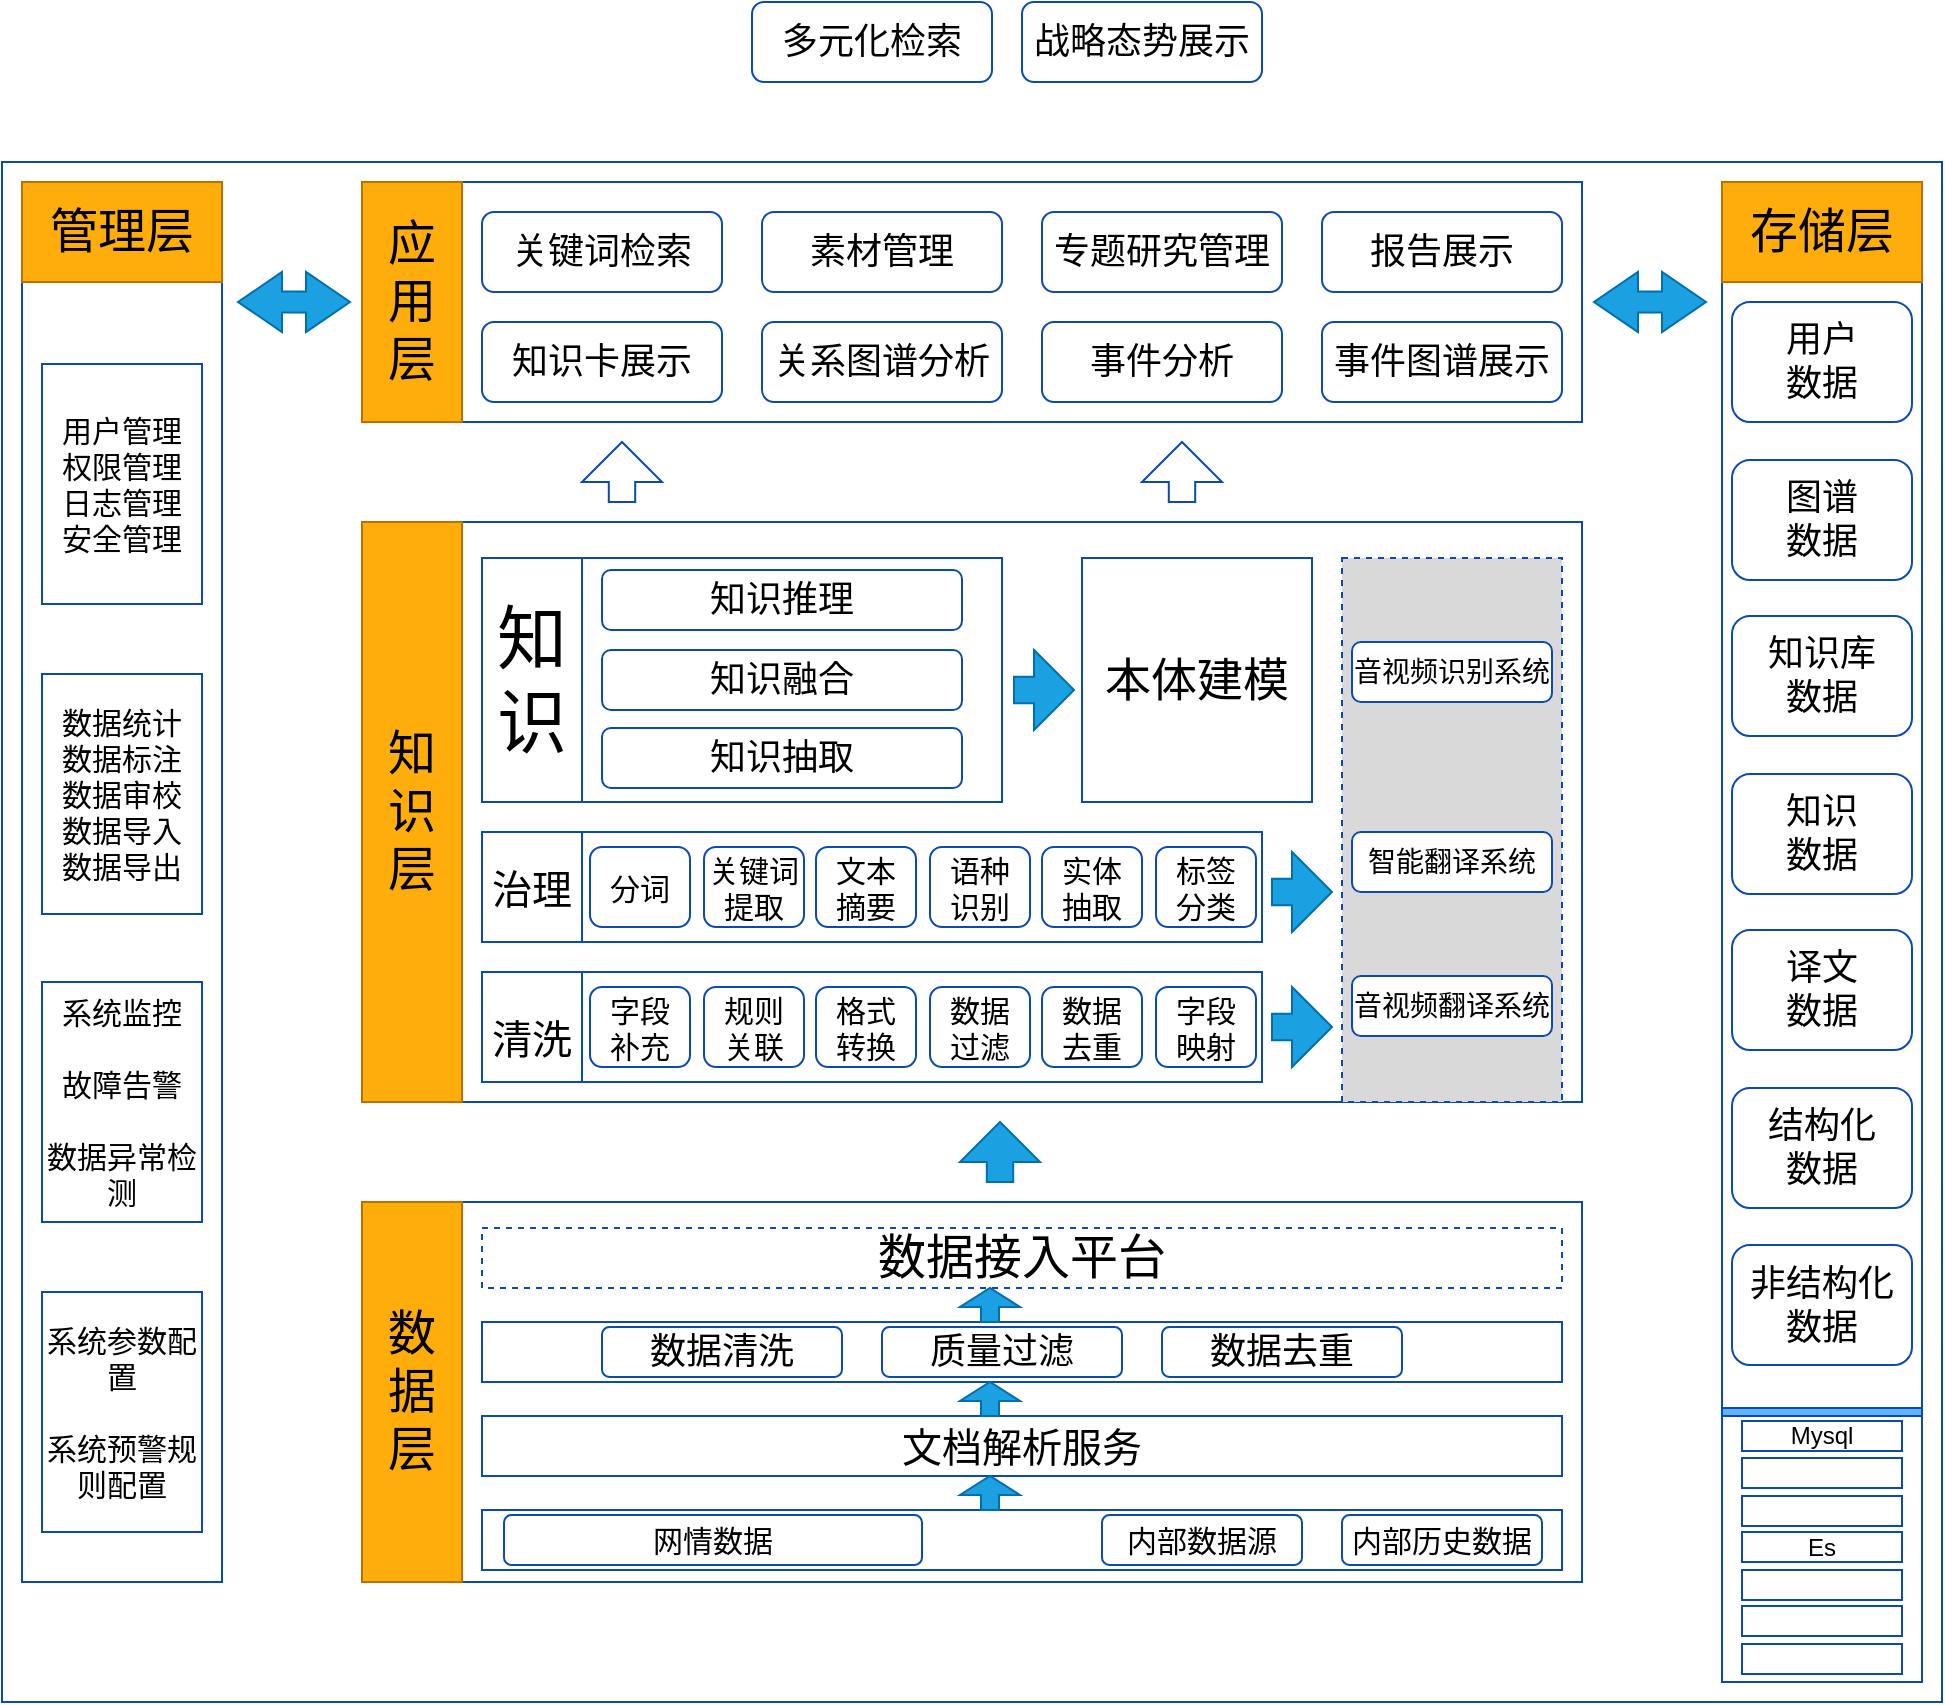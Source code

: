 <mxfile version="14.6.13" type="github">
  <diagram id="59IkXy3NZmnbMq02JvvX" name="第 1 页">
    <mxGraphModel dx="1977" dy="2337" grid="1" gridSize="10" guides="1" tooltips="1" connect="1" arrows="1" fold="1" page="1" pageScale="1" pageWidth="827" pageHeight="1169" math="0" shadow="0">
      <root>
        <mxCell id="0" />
        <mxCell id="1" parent="0" />
        <mxCell id="S4XekFKRvrGMx3-mcvS1-1" value="" style="rounded=0;whiteSpace=wrap;html=1;strokeColor=#0B49B5;" vertex="1" parent="1">
          <mxGeometry x="180" y="70" width="970" height="770" as="geometry" />
        </mxCell>
        <mxCell id="S4XekFKRvrGMx3-mcvS1-2" value="" style="rounded=0;whiteSpace=wrap;html=1;strokeColor=#0B49B5;" vertex="1" parent="1">
          <mxGeometry x="360" y="590" width="610" height="190" as="geometry" />
        </mxCell>
        <mxCell id="S4XekFKRvrGMx3-mcvS1-3" value="" style="rounded=0;whiteSpace=wrap;html=1;fontSize=24;strokeColor=#0B49B5;fillColor=#ffffff;" vertex="1" parent="1">
          <mxGeometry x="420" y="650" width="540" height="30" as="geometry" />
        </mxCell>
        <mxCell id="S4XekFKRvrGMx3-mcvS1-4" value="" style="rounded=0;whiteSpace=wrap;html=1;strokeColor=#0B49B5;" vertex="1" parent="1">
          <mxGeometry x="190" y="80" width="100" height="700" as="geometry" />
        </mxCell>
        <mxCell id="S4XekFKRvrGMx3-mcvS1-5" value="&lt;font style=&quot;font-size: 24px;&quot;&gt;管理层&lt;/font&gt;" style="rounded=0;whiteSpace=wrap;html=1;strokeColor=#BD7000;fontColor=#000000;fillColor=#FFAD0B;fontSize=24;" vertex="1" parent="1">
          <mxGeometry x="190" y="80" width="100" height="50" as="geometry" />
        </mxCell>
        <mxCell id="S4XekFKRvrGMx3-mcvS1-6" value="用户管理&lt;br style=&quot;font-size: 15px;&quot;&gt;权限管理&lt;br style=&quot;font-size: 15px;&quot;&gt;日志管理&lt;br style=&quot;font-size: 15px;&quot;&gt;安全管理" style="rounded=0;whiteSpace=wrap;html=1;strokeColor=#0B49B5;fontSize=15;" vertex="1" parent="1">
          <mxGeometry x="200" y="171" width="80" height="120" as="geometry" />
        </mxCell>
        <mxCell id="S4XekFKRvrGMx3-mcvS1-7" value="数据统计&lt;br style=&quot;font-size: 15px;&quot;&gt;数据标注&lt;br style=&quot;font-size: 15px;&quot;&gt;数据审校&lt;br style=&quot;font-size: 15px;&quot;&gt;数据导入&lt;br style=&quot;font-size: 15px;&quot;&gt;数据导出" style="rounded=0;whiteSpace=wrap;html=1;strokeColor=#0B49B5;fontSize=15;" vertex="1" parent="1">
          <mxGeometry x="200" y="326" width="80" height="120" as="geometry" />
        </mxCell>
        <mxCell id="S4XekFKRvrGMx3-mcvS1-8" value="系统监控&lt;br style=&quot;font-size: 15px;&quot;&gt;&lt;br style=&quot;font-size: 15px;&quot;&gt;故障告警&lt;br style=&quot;font-size: 15px;&quot;&gt;&lt;br style=&quot;font-size: 15px;&quot;&gt;数据异常检测" style="rounded=0;whiteSpace=wrap;html=1;strokeColor=#0B49B5;fontSize=15;" vertex="1" parent="1">
          <mxGeometry x="200" y="480" width="80" height="120" as="geometry" />
        </mxCell>
        <mxCell id="S4XekFKRvrGMx3-mcvS1-9" value="系统参数配置&lt;br style=&quot;font-size: 15px;&quot;&gt;&lt;br style=&quot;font-size: 15px;&quot;&gt;系统预警规则配置" style="rounded=0;whiteSpace=wrap;html=1;strokeColor=#0B49B5;fontSize=15;" vertex="1" parent="1">
          <mxGeometry x="200" y="635" width="80" height="120" as="geometry" />
        </mxCell>
        <mxCell id="S4XekFKRvrGMx3-mcvS1-10" value="" style="rounded=0;whiteSpace=wrap;html=1;strokeColor=#0B49B5;" vertex="1" parent="1">
          <mxGeometry x="360" y="80" width="610" height="120" as="geometry" />
        </mxCell>
        <mxCell id="S4XekFKRvrGMx3-mcvS1-11" value="" style="rounded=0;whiteSpace=wrap;html=1;strokeColor=#0B49B5;" vertex="1" parent="1">
          <mxGeometry x="1040" y="80" width="100" height="750" as="geometry" />
        </mxCell>
        <mxCell id="S4XekFKRvrGMx3-mcvS1-12" value="&lt;font style=&quot;font-size: 24px&quot;&gt;存储层&lt;/font&gt;" style="rounded=0;whiteSpace=wrap;html=1;strokeColor=#BD7000;fontColor=#000000;fillColor=#FFAD0B;fontSize=24;" vertex="1" parent="1">
          <mxGeometry x="1040" y="80" width="100" height="50" as="geometry" />
        </mxCell>
        <mxCell id="S4XekFKRvrGMx3-mcvS1-13" value="" style="html=1;shadow=0;dashed=0;align=center;verticalAlign=middle;shape=mxgraph.arrows2.twoWayArrow;dy=0.65;dx=22;fontSize=24;strokeColor=#006EAF;fillColor=#1ba1e2;fontColor=#ffffff;" vertex="1" parent="1">
          <mxGeometry x="298" y="125" width="56" height="30" as="geometry" />
        </mxCell>
        <mxCell id="S4XekFKRvrGMx3-mcvS1-14" value="&lt;font style=&quot;font-size: 24px&quot;&gt;应&lt;br&gt;用&lt;br&gt;层&lt;/font&gt;" style="rounded=0;whiteSpace=wrap;html=1;strokeColor=#BD7000;fontColor=#000000;fillColor=#FFAD0B;fontSize=24;" vertex="1" parent="1">
          <mxGeometry x="360" y="80" width="50" height="120" as="geometry" />
        </mxCell>
        <mxCell id="S4XekFKRvrGMx3-mcvS1-15" value="" style="html=1;shadow=0;dashed=0;align=center;verticalAlign=middle;shape=mxgraph.arrows2.twoWayArrow;dy=0.65;dx=22;fontSize=24;strokeColor=#006EAF;fillColor=#1ba1e2;fontColor=#ffffff;" vertex="1" parent="1">
          <mxGeometry x="976" y="125" width="56" height="30" as="geometry" />
        </mxCell>
        <mxCell id="S4XekFKRvrGMx3-mcvS1-16" value="用户&lt;br style=&quot;font-size: 18px;&quot;&gt;数据" style="rounded=1;whiteSpace=wrap;html=1;fontSize=18;strokeColor=#0B49B5;fillColor=#FFFFFF;" vertex="1" parent="1">
          <mxGeometry x="1045" y="140" width="90" height="60" as="geometry" />
        </mxCell>
        <mxCell id="S4XekFKRvrGMx3-mcvS1-17" value="图谱&lt;br style=&quot;font-size: 18px&quot;&gt;数据" style="rounded=1;whiteSpace=wrap;html=1;fontSize=18;strokeColor=#0B49B5;fillColor=#FFFFFF;" vertex="1" parent="1">
          <mxGeometry x="1045" y="219" width="90" height="60" as="geometry" />
        </mxCell>
        <mxCell id="S4XekFKRvrGMx3-mcvS1-18" value="知识库&lt;br style=&quot;font-size: 18px&quot;&gt;数据" style="rounded=1;whiteSpace=wrap;html=1;fontSize=18;strokeColor=#0B49B5;fillColor=#FFFFFF;" vertex="1" parent="1">
          <mxGeometry x="1045" y="297" width="90" height="60" as="geometry" />
        </mxCell>
        <mxCell id="S4XekFKRvrGMx3-mcvS1-19" value="知识&lt;br style=&quot;font-size: 18px&quot;&gt;数据" style="rounded=1;whiteSpace=wrap;html=1;fontSize=18;strokeColor=#0B49B5;fillColor=#FFFFFF;" vertex="1" parent="1">
          <mxGeometry x="1045" y="376" width="90" height="60" as="geometry" />
        </mxCell>
        <mxCell id="S4XekFKRvrGMx3-mcvS1-20" value="译文&lt;br style=&quot;font-size: 18px&quot;&gt;数据" style="rounded=1;whiteSpace=wrap;html=1;fontSize=18;strokeColor=#0B49B5;fillColor=#FFFFFF;" vertex="1" parent="1">
          <mxGeometry x="1045" y="454" width="90" height="60" as="geometry" />
        </mxCell>
        <mxCell id="S4XekFKRvrGMx3-mcvS1-21" value="结构化&lt;br style=&quot;font-size: 18px&quot;&gt;数据" style="rounded=1;whiteSpace=wrap;html=1;fontSize=18;strokeColor=#0B49B5;fillColor=#FFFFFF;" vertex="1" parent="1">
          <mxGeometry x="1045" y="533" width="90" height="60" as="geometry" />
        </mxCell>
        <mxCell id="S4XekFKRvrGMx3-mcvS1-22" value="非结构化&lt;br style=&quot;font-size: 18px&quot;&gt;数据" style="rounded=1;whiteSpace=wrap;html=1;fontSize=18;strokeColor=#0B49B5;fillColor=#FFFFFF;" vertex="1" parent="1">
          <mxGeometry x="1045" y="611.5" width="90" height="60" as="geometry" />
        </mxCell>
        <mxCell id="S4XekFKRvrGMx3-mcvS1-23" value="关键词检索" style="rounded=1;whiteSpace=wrap;html=1;fontSize=18;strokeColor=#0B49B5;fillColor=#FFFFFF;" vertex="1" parent="1">
          <mxGeometry x="420" y="95" width="120" height="40" as="geometry" />
        </mxCell>
        <mxCell id="S4XekFKRvrGMx3-mcvS1-24" value="素材管理" style="rounded=1;whiteSpace=wrap;html=1;fontSize=18;strokeColor=#0B49B5;fillColor=#FFFFFF;" vertex="1" parent="1">
          <mxGeometry x="560" y="95" width="120" height="40" as="geometry" />
        </mxCell>
        <mxCell id="S4XekFKRvrGMx3-mcvS1-25" value="专题研究管理" style="rounded=1;whiteSpace=wrap;html=1;fontSize=18;strokeColor=#0B49B5;fillColor=#FFFFFF;" vertex="1" parent="1">
          <mxGeometry x="700" y="95" width="120" height="40" as="geometry" />
        </mxCell>
        <mxCell id="S4XekFKRvrGMx3-mcvS1-26" value="报告展示" style="rounded=1;whiteSpace=wrap;html=1;fontSize=18;strokeColor=#0B49B5;fillColor=#FFFFFF;" vertex="1" parent="1">
          <mxGeometry x="840" y="95" width="120" height="40" as="geometry" />
        </mxCell>
        <mxCell id="S4XekFKRvrGMx3-mcvS1-27" value="事件图谱展示" style="rounded=1;whiteSpace=wrap;html=1;fontSize=18;strokeColor=#0B49B5;fillColor=#FFFFFF;" vertex="1" parent="1">
          <mxGeometry x="840" y="150" width="120" height="40" as="geometry" />
        </mxCell>
        <mxCell id="S4XekFKRvrGMx3-mcvS1-28" value="事件分析" style="rounded=1;whiteSpace=wrap;html=1;fontSize=18;strokeColor=#0B49B5;fillColor=#FFFFFF;" vertex="1" parent="1">
          <mxGeometry x="700" y="150" width="120" height="40" as="geometry" />
        </mxCell>
        <mxCell id="S4XekFKRvrGMx3-mcvS1-29" value="关系图谱分析" style="rounded=1;whiteSpace=wrap;html=1;fontSize=18;strokeColor=#0B49B5;fillColor=#FFFFFF;" vertex="1" parent="1">
          <mxGeometry x="560" y="150" width="120" height="40" as="geometry" />
        </mxCell>
        <mxCell id="S4XekFKRvrGMx3-mcvS1-30" value="知识卡展示" style="rounded=1;whiteSpace=wrap;html=1;fontSize=18;strokeColor=#0B49B5;fillColor=#FFFFFF;" vertex="1" parent="1">
          <mxGeometry x="420" y="150" width="120" height="40" as="geometry" />
        </mxCell>
        <mxCell id="S4XekFKRvrGMx3-mcvS1-31" value="" style="rounded=0;whiteSpace=wrap;html=1;strokeColor=#0B49B5;" vertex="1" parent="1">
          <mxGeometry x="360" y="250" width="610" height="290" as="geometry" />
        </mxCell>
        <mxCell id="S4XekFKRvrGMx3-mcvS1-32" value="知&lt;br&gt;识&lt;br&gt;层" style="rounded=0;whiteSpace=wrap;html=1;strokeColor=#BD7000;fontColor=#000000;fillColor=#FFAD0B;fontSize=24;" vertex="1" parent="1">
          <mxGeometry x="360" y="250" width="50" height="290" as="geometry" />
        </mxCell>
        <mxCell id="S4XekFKRvrGMx3-mcvS1-33" value="" style="html=1;shadow=0;dashed=0;align=center;verticalAlign=middle;shape=mxgraph.arrows2.arrow;dy=0.67;dx=20;notch=0;fontSize=18;strokeColor=#0B49B5;fillColor=#FFFFFF;direction=north;" vertex="1" parent="1">
          <mxGeometry x="470" y="210" width="40" height="30" as="geometry" />
        </mxCell>
        <mxCell id="S4XekFKRvrGMx3-mcvS1-34" value="" style="html=1;shadow=0;dashed=0;align=center;verticalAlign=middle;shape=mxgraph.arrows2.arrow;dy=0.67;dx=20;notch=0;fontSize=18;strokeColor=#0B49B5;fillColor=#FFFFFF;direction=north;" vertex="1" parent="1">
          <mxGeometry x="750" y="210" width="40" height="30" as="geometry" />
        </mxCell>
        <mxCell id="S4XekFKRvrGMx3-mcvS1-35" value="" style="rounded=0;whiteSpace=wrap;html=1;strokeColor=#0B49B5;" vertex="1" parent="1">
          <mxGeometry x="420" y="268" width="260" height="122" as="geometry" />
        </mxCell>
        <mxCell id="S4XekFKRvrGMx3-mcvS1-36" value="本体建模" style="rounded=0;whiteSpace=wrap;html=1;strokeColor=#0B49B5;fontSize=23;labelBorderColor=none;" vertex="1" parent="1">
          <mxGeometry x="720" y="268" width="115" height="122" as="geometry" />
        </mxCell>
        <mxCell id="S4XekFKRvrGMx3-mcvS1-37" value="" style="rounded=0;whiteSpace=wrap;html=1;strokeColor=#0B49B5;dashed=1;fillColor=#D9D9D9;" vertex="1" parent="1">
          <mxGeometry x="850" y="268" width="110" height="272" as="geometry" />
        </mxCell>
        <mxCell id="S4XekFKRvrGMx3-mcvS1-38" value="知识" style="rounded=0;whiteSpace=wrap;html=1;strokeColor=#0B49B5;fontSize=35;" vertex="1" parent="1">
          <mxGeometry x="420" y="268" width="50" height="122" as="geometry" />
        </mxCell>
        <mxCell id="S4XekFKRvrGMx3-mcvS1-39" value="知识推理" style="rounded=1;whiteSpace=wrap;html=1;fontSize=18;strokeColor=#0B49B5;fillColor=#FFFFFF;" vertex="1" parent="1">
          <mxGeometry x="480" y="274" width="180" height="30" as="geometry" />
        </mxCell>
        <mxCell id="S4XekFKRvrGMx3-mcvS1-40" value="知识融合" style="rounded=1;whiteSpace=wrap;html=1;fontSize=18;strokeColor=#0B49B5;fillColor=#FFFFFF;" vertex="1" parent="1">
          <mxGeometry x="480" y="314" width="180" height="30" as="geometry" />
        </mxCell>
        <mxCell id="S4XekFKRvrGMx3-mcvS1-41" value="知识抽取" style="rounded=1;whiteSpace=wrap;html=1;fontSize=18;strokeColor=#0B49B5;fillColor=#FFFFFF;" vertex="1" parent="1">
          <mxGeometry x="480" y="353" width="180" height="30" as="geometry" />
        </mxCell>
        <mxCell id="S4XekFKRvrGMx3-mcvS1-42" value="" style="html=1;shadow=0;dashed=0;align=center;verticalAlign=middle;shape=mxgraph.arrows2.arrow;dy=0.67;dx=20;notch=0;fontSize=35;strokeColor=#006EAF;fillColor=#1ba1e2;fontColor=#ffffff;" vertex="1" parent="1">
          <mxGeometry x="686" y="314" width="30" height="40" as="geometry" />
        </mxCell>
        <mxCell id="S4XekFKRvrGMx3-mcvS1-43" value="&lt;font style=&quot;font-size: 14px;&quot;&gt;音视频识别系统&lt;/font&gt;" style="rounded=1;whiteSpace=wrap;html=1;fontSize=14;strokeColor=#0B49B5;fillColor=#FFFFFF;" vertex="1" parent="1">
          <mxGeometry x="855" y="310" width="100" height="30" as="geometry" />
        </mxCell>
        <mxCell id="S4XekFKRvrGMx3-mcvS1-44" value="智能翻译系统" style="rounded=1;whiteSpace=wrap;html=1;fontSize=14;strokeColor=#0B49B5;fillColor=#FFFFFF;" vertex="1" parent="1">
          <mxGeometry x="855" y="405" width="100" height="30" as="geometry" />
        </mxCell>
        <mxCell id="S4XekFKRvrGMx3-mcvS1-45" value="音视频翻译系统" style="rounded=1;whiteSpace=wrap;html=1;fontSize=14;strokeColor=#0B49B5;fillColor=#FFFFFF;" vertex="1" parent="1">
          <mxGeometry x="855" y="477" width="100" height="30" as="geometry" />
        </mxCell>
        <mxCell id="S4XekFKRvrGMx3-mcvS1-46" value="" style="rounded=0;whiteSpace=wrap;html=1;strokeColor=#0B49B5;" vertex="1" parent="1">
          <mxGeometry x="420" y="405" width="390" height="55" as="geometry" />
        </mxCell>
        <mxCell id="S4XekFKRvrGMx3-mcvS1-47" value="治理" style="rounded=0;whiteSpace=wrap;html=1;strokeColor=#0B49B5;fontSize=20;" vertex="1" parent="1">
          <mxGeometry x="420" y="405" width="50" height="55" as="geometry" />
        </mxCell>
        <mxCell id="S4XekFKRvrGMx3-mcvS1-48" value="" style="rounded=0;whiteSpace=wrap;html=1;strokeColor=#0B49B5;" vertex="1" parent="1">
          <mxGeometry x="420" y="475" width="390" height="55" as="geometry" />
        </mxCell>
        <mxCell id="S4XekFKRvrGMx3-mcvS1-49" value="&lt;font style=&quot;font-size: 20px&quot;&gt;清洗&lt;/font&gt;" style="rounded=0;whiteSpace=wrap;html=1;strokeColor=#0B49B5;fontSize=35;" vertex="1" parent="1">
          <mxGeometry x="420" y="475" width="50" height="55" as="geometry" />
        </mxCell>
        <mxCell id="S4XekFKRvrGMx3-mcvS1-50" value="" style="html=1;shadow=0;dashed=0;align=center;verticalAlign=middle;shape=mxgraph.arrows2.arrow;dy=0.67;dx=20;notch=0;fontSize=35;strokeColor=#006EAF;fillColor=#1ba1e2;fontColor=#ffffff;" vertex="1" parent="1">
          <mxGeometry x="815" y="415" width="30" height="40" as="geometry" />
        </mxCell>
        <mxCell id="S4XekFKRvrGMx3-mcvS1-51" value="" style="html=1;shadow=0;dashed=0;align=center;verticalAlign=middle;shape=mxgraph.arrows2.arrow;dy=0.67;dx=20;notch=0;fontSize=35;strokeColor=#006EAF;fillColor=#1ba1e2;fontColor=#ffffff;" vertex="1" parent="1">
          <mxGeometry x="815" y="482.5" width="30" height="40" as="geometry" />
        </mxCell>
        <mxCell id="S4XekFKRvrGMx3-mcvS1-52" value="分词" style="rounded=1;whiteSpace=wrap;html=1;fontSize=15;strokeColor=#0B49B5;fillColor=#FFFFFF;" vertex="1" parent="1">
          <mxGeometry x="474" y="412.5" width="50" height="40" as="geometry" />
        </mxCell>
        <mxCell id="S4XekFKRvrGMx3-mcvS1-53" value="关键词提取" style="rounded=1;whiteSpace=wrap;html=1;fontSize=15;strokeColor=#0B49B5;fillColor=#FFFFFF;" vertex="1" parent="1">
          <mxGeometry x="531" y="412.5" width="50" height="40" as="geometry" />
        </mxCell>
        <mxCell id="S4XekFKRvrGMx3-mcvS1-54" value="文本&lt;br&gt;摘要" style="rounded=1;whiteSpace=wrap;html=1;fontSize=15;strokeColor=#0B49B5;fillColor=#FFFFFF;" vertex="1" parent="1">
          <mxGeometry x="587" y="412.5" width="50" height="40" as="geometry" />
        </mxCell>
        <mxCell id="S4XekFKRvrGMx3-mcvS1-55" value="语种&lt;br&gt;识别" style="rounded=1;whiteSpace=wrap;html=1;fontSize=15;strokeColor=#0B49B5;fillColor=#FFFFFF;" vertex="1" parent="1">
          <mxGeometry x="644" y="412.5" width="50" height="40" as="geometry" />
        </mxCell>
        <mxCell id="S4XekFKRvrGMx3-mcvS1-56" value="实体&lt;br&gt;抽取" style="rounded=1;whiteSpace=wrap;html=1;fontSize=15;strokeColor=#0B49B5;fillColor=#FFFFFF;" vertex="1" parent="1">
          <mxGeometry x="700" y="412.5" width="50" height="40" as="geometry" />
        </mxCell>
        <mxCell id="S4XekFKRvrGMx3-mcvS1-57" value="标签&lt;br&gt;分类" style="rounded=1;whiteSpace=wrap;html=1;fontSize=15;strokeColor=#0B49B5;fillColor=#FFFFFF;labelBorderColor=none;" vertex="1" parent="1">
          <mxGeometry x="757" y="412.5" width="50" height="40" as="geometry" />
        </mxCell>
        <mxCell id="S4XekFKRvrGMx3-mcvS1-58" value="字段&lt;br&gt;映射" style="rounded=1;whiteSpace=wrap;html=1;fontSize=15;strokeColor=#0B49B5;fillColor=#FFFFFF;" vertex="1" parent="1">
          <mxGeometry x="757" y="482.5" width="50" height="40" as="geometry" />
        </mxCell>
        <mxCell id="S4XekFKRvrGMx3-mcvS1-59" value="数据&lt;br&gt;去重" style="rounded=1;whiteSpace=wrap;html=1;fontSize=15;strokeColor=#0B49B5;fillColor=#FFFFFF;" vertex="1" parent="1">
          <mxGeometry x="700" y="482.5" width="50" height="40" as="geometry" />
        </mxCell>
        <mxCell id="S4XekFKRvrGMx3-mcvS1-60" value="数据&lt;br&gt;过滤" style="rounded=1;whiteSpace=wrap;html=1;fontSize=15;strokeColor=#0B49B5;fillColor=#FFFFFF;" vertex="1" parent="1">
          <mxGeometry x="644" y="482.5" width="50" height="40" as="geometry" />
        </mxCell>
        <mxCell id="S4XekFKRvrGMx3-mcvS1-61" value="格式&lt;br&gt;转换" style="rounded=1;whiteSpace=wrap;html=1;fontSize=15;strokeColor=#0B49B5;fillColor=#FFFFFF;" vertex="1" parent="1">
          <mxGeometry x="587" y="482.5" width="50" height="40" as="geometry" />
        </mxCell>
        <mxCell id="S4XekFKRvrGMx3-mcvS1-62" value="规则&lt;br&gt;关联" style="rounded=1;whiteSpace=wrap;html=1;fontSize=15;strokeColor=#0B49B5;fillColor=#FFFFFF;" vertex="1" parent="1">
          <mxGeometry x="531" y="482.5" width="50" height="40" as="geometry" />
        </mxCell>
        <mxCell id="S4XekFKRvrGMx3-mcvS1-63" value="字段&lt;br&gt;补充" style="rounded=1;whiteSpace=wrap;html=1;fontSize=15;strokeColor=#0B49B5;fillColor=#FFFFFF;" vertex="1" parent="1">
          <mxGeometry x="474" y="482.5" width="50" height="40" as="geometry" />
        </mxCell>
        <mxCell id="S4XekFKRvrGMx3-mcvS1-64" value="数&lt;br&gt;据&lt;br&gt;层" style="rounded=0;whiteSpace=wrap;html=1;strokeColor=#BD7000;fontColor=#000000;fillColor=#FFAD0B;fontSize=24;" vertex="1" parent="1">
          <mxGeometry x="360" y="590" width="50" height="190" as="geometry" />
        </mxCell>
        <mxCell id="S4XekFKRvrGMx3-mcvS1-65" value="数据接入平台" style="rounded=0;whiteSpace=wrap;html=1;fontSize=24;strokeColor=#0B49B5;fillColor=#ffffff;dashed=1;" vertex="1" parent="1">
          <mxGeometry x="420" y="603" width="540" height="30" as="geometry" />
        </mxCell>
        <mxCell id="S4XekFKRvrGMx3-mcvS1-66" value="数据去重" style="rounded=1;whiteSpace=wrap;html=1;fontSize=18;strokeColor=#0B49B5;fillColor=#FFFFFF;" vertex="1" parent="1">
          <mxGeometry x="760" y="652.5" width="120" height="25" as="geometry" />
        </mxCell>
        <mxCell id="S4XekFKRvrGMx3-mcvS1-67" value="质量过滤" style="rounded=1;whiteSpace=wrap;html=1;fontSize=18;strokeColor=#0B49B5;fillColor=#FFFFFF;" vertex="1" parent="1">
          <mxGeometry x="620" y="652.5" width="120" height="25" as="geometry" />
        </mxCell>
        <mxCell id="S4XekFKRvrGMx3-mcvS1-68" value="数据清洗" style="rounded=1;whiteSpace=wrap;html=1;fontSize=18;strokeColor=#0B49B5;fillColor=#FFFFFF;" vertex="1" parent="1">
          <mxGeometry x="480" y="652.5" width="120" height="25" as="geometry" />
        </mxCell>
        <mxCell id="S4XekFKRvrGMx3-mcvS1-69" value="" style="html=1;shadow=0;dashed=0;align=center;verticalAlign=middle;shape=mxgraph.arrows2.arrow;dy=0.67;dx=20;notch=0;fontSize=35;strokeColor=#006EAF;fillColor=#1ba1e2;fontColor=#ffffff;direction=north;" vertex="1" parent="1">
          <mxGeometry x="659" y="550" width="40" height="30" as="geometry" />
        </mxCell>
        <mxCell id="S4XekFKRvrGMx3-mcvS1-70" value="" style="html=1;shadow=0;dashed=0;align=center;verticalAlign=middle;shape=mxgraph.arrows2.arrow;dy=0.7;dx=9.49;notch=0;fontSize=35;strokeColor=#006EAF;fillColor=#1ba1e2;fontColor=#ffffff;direction=north;" vertex="1" parent="1">
          <mxGeometry x="659" y="633" width="30" height="17" as="geometry" />
        </mxCell>
        <mxCell id="S4XekFKRvrGMx3-mcvS1-71" value="文档解析服务" style="rounded=0;whiteSpace=wrap;html=1;fontSize=20;strokeColor=#0B49B5;fillColor=#ffffff;" vertex="1" parent="1">
          <mxGeometry x="420" y="697" width="540" height="30" as="geometry" />
        </mxCell>
        <mxCell id="S4XekFKRvrGMx3-mcvS1-72" value="" style="html=1;shadow=0;dashed=0;align=center;verticalAlign=middle;shape=mxgraph.arrows2.arrow;dy=0.7;dx=9.49;notch=0;fontSize=35;strokeColor=#006EAF;fillColor=#1ba1e2;fontColor=#ffffff;direction=north;" vertex="1" parent="1">
          <mxGeometry x="659" y="680" width="30" height="17" as="geometry" />
        </mxCell>
        <mxCell id="S4XekFKRvrGMx3-mcvS1-73" value="" style="rounded=0;whiteSpace=wrap;html=1;fontSize=24;strokeColor=#0B49B5;fillColor=#ffffff;" vertex="1" parent="1">
          <mxGeometry x="420" y="744" width="540" height="30" as="geometry" />
        </mxCell>
        <mxCell id="S4XekFKRvrGMx3-mcvS1-74" value="内部历史数据" style="rounded=1;whiteSpace=wrap;html=1;fontSize=15;strokeColor=#0B49B5;fillColor=#FFFFFF;" vertex="1" parent="1">
          <mxGeometry x="850" y="746.5" width="100" height="25" as="geometry" />
        </mxCell>
        <mxCell id="S4XekFKRvrGMx3-mcvS1-75" value="内部数据源" style="rounded=1;whiteSpace=wrap;html=1;fontSize=15;strokeColor=#0B49B5;fillColor=#FFFFFF;" vertex="1" parent="1">
          <mxGeometry x="730" y="746.5" width="100" height="25" as="geometry" />
        </mxCell>
        <mxCell id="S4XekFKRvrGMx3-mcvS1-76" value="网情数据" style="rounded=1;whiteSpace=wrap;html=1;fontSize=15;strokeColor=#0B49B5;fillColor=#FFFFFF;" vertex="1" parent="1">
          <mxGeometry x="431" y="746.5" width="209" height="25" as="geometry" />
        </mxCell>
        <mxCell id="S4XekFKRvrGMx3-mcvS1-77" value="" style="html=1;shadow=0;dashed=0;align=center;verticalAlign=middle;shape=mxgraph.arrows2.arrow;dy=0.7;dx=9.49;notch=0;fontSize=35;strokeColor=#006EAF;fillColor=#1ba1e2;fontColor=#ffffff;direction=north;" vertex="1" parent="1">
          <mxGeometry x="659" y="727" width="30" height="17" as="geometry" />
        </mxCell>
        <mxCell id="S4XekFKRvrGMx3-mcvS1-78" value="" style="rounded=0;whiteSpace=wrap;html=1;fontSize=12;strokeColor=#0B49B5;fillColor=#ffffff;" vertex="1" parent="1">
          <mxGeometry x="1040" y="697" width="100" height="133" as="geometry" />
        </mxCell>
        <mxCell id="S4XekFKRvrGMx3-mcvS1-79" value="Mysql" style="rounded=0;whiteSpace=wrap;html=1;fontSize=12;strokeColor=#0B49B5;fillColor=#ffffff;" vertex="1" parent="1">
          <mxGeometry x="1050" y="699.5" width="80" height="15" as="geometry" />
        </mxCell>
        <mxCell id="S4XekFKRvrGMx3-mcvS1-80" value="" style="rounded=0;whiteSpace=wrap;html=1;fontSize=12;strokeColor=#0B49B5;fillColor=#5EB4FF;" vertex="1" parent="1">
          <mxGeometry x="1040" y="693" width="100" height="4" as="geometry" />
        </mxCell>
        <mxCell id="S4XekFKRvrGMx3-mcvS1-81" value="" style="rounded=0;whiteSpace=wrap;html=1;fontSize=12;strokeColor=#0B49B5;fillColor=#ffffff;" vertex="1" parent="1">
          <mxGeometry x="1050" y="718" width="80" height="15" as="geometry" />
        </mxCell>
        <mxCell id="S4XekFKRvrGMx3-mcvS1-82" value="Es" style="rounded=0;whiteSpace=wrap;html=1;fontSize=12;strokeColor=#0B49B5;fillColor=#ffffff;" vertex="1" parent="1">
          <mxGeometry x="1050" y="755" width="80" height="15" as="geometry" />
        </mxCell>
        <mxCell id="S4XekFKRvrGMx3-mcvS1-83" value="" style="rounded=0;whiteSpace=wrap;html=1;fontSize=12;strokeColor=#0B49B5;fillColor=#ffffff;" vertex="1" parent="1">
          <mxGeometry x="1050" y="737" width="80" height="15" as="geometry" />
        </mxCell>
        <mxCell id="S4XekFKRvrGMx3-mcvS1-84" value="" style="rounded=0;whiteSpace=wrap;html=1;fontSize=12;strokeColor=#0B49B5;fillColor=#ffffff;" vertex="1" parent="1">
          <mxGeometry x="1050" y="774" width="80" height="15" as="geometry" />
        </mxCell>
        <mxCell id="S4XekFKRvrGMx3-mcvS1-85" value="" style="rounded=0;whiteSpace=wrap;html=1;fontSize=12;strokeColor=#0B49B5;fillColor=#ffffff;" vertex="1" parent="1">
          <mxGeometry x="1050" y="792" width="80" height="15" as="geometry" />
        </mxCell>
        <mxCell id="S4XekFKRvrGMx3-mcvS1-86" value="" style="rounded=0;whiteSpace=wrap;html=1;fontSize=12;strokeColor=#0B49B5;fillColor=#ffffff;" vertex="1" parent="1">
          <mxGeometry x="1050" y="811" width="80" height="15" as="geometry" />
        </mxCell>
        <mxCell id="S4XekFKRvrGMx3-mcvS1-87" value="多元化检索" style="rounded=1;whiteSpace=wrap;html=1;fontSize=18;strokeColor=#0B49B5;fillColor=#FFFFFF;" vertex="1" parent="1">
          <mxGeometry x="555" y="-10" width="120" height="40" as="geometry" />
        </mxCell>
        <mxCell id="S4XekFKRvrGMx3-mcvS1-88" value="战略态势展示" style="rounded=1;whiteSpace=wrap;html=1;fontSize=18;strokeColor=#0B49B5;fillColor=#FFFFFF;" vertex="1" parent="1">
          <mxGeometry x="690" y="-10" width="120" height="40" as="geometry" />
        </mxCell>
      </root>
    </mxGraphModel>
  </diagram>
</mxfile>
